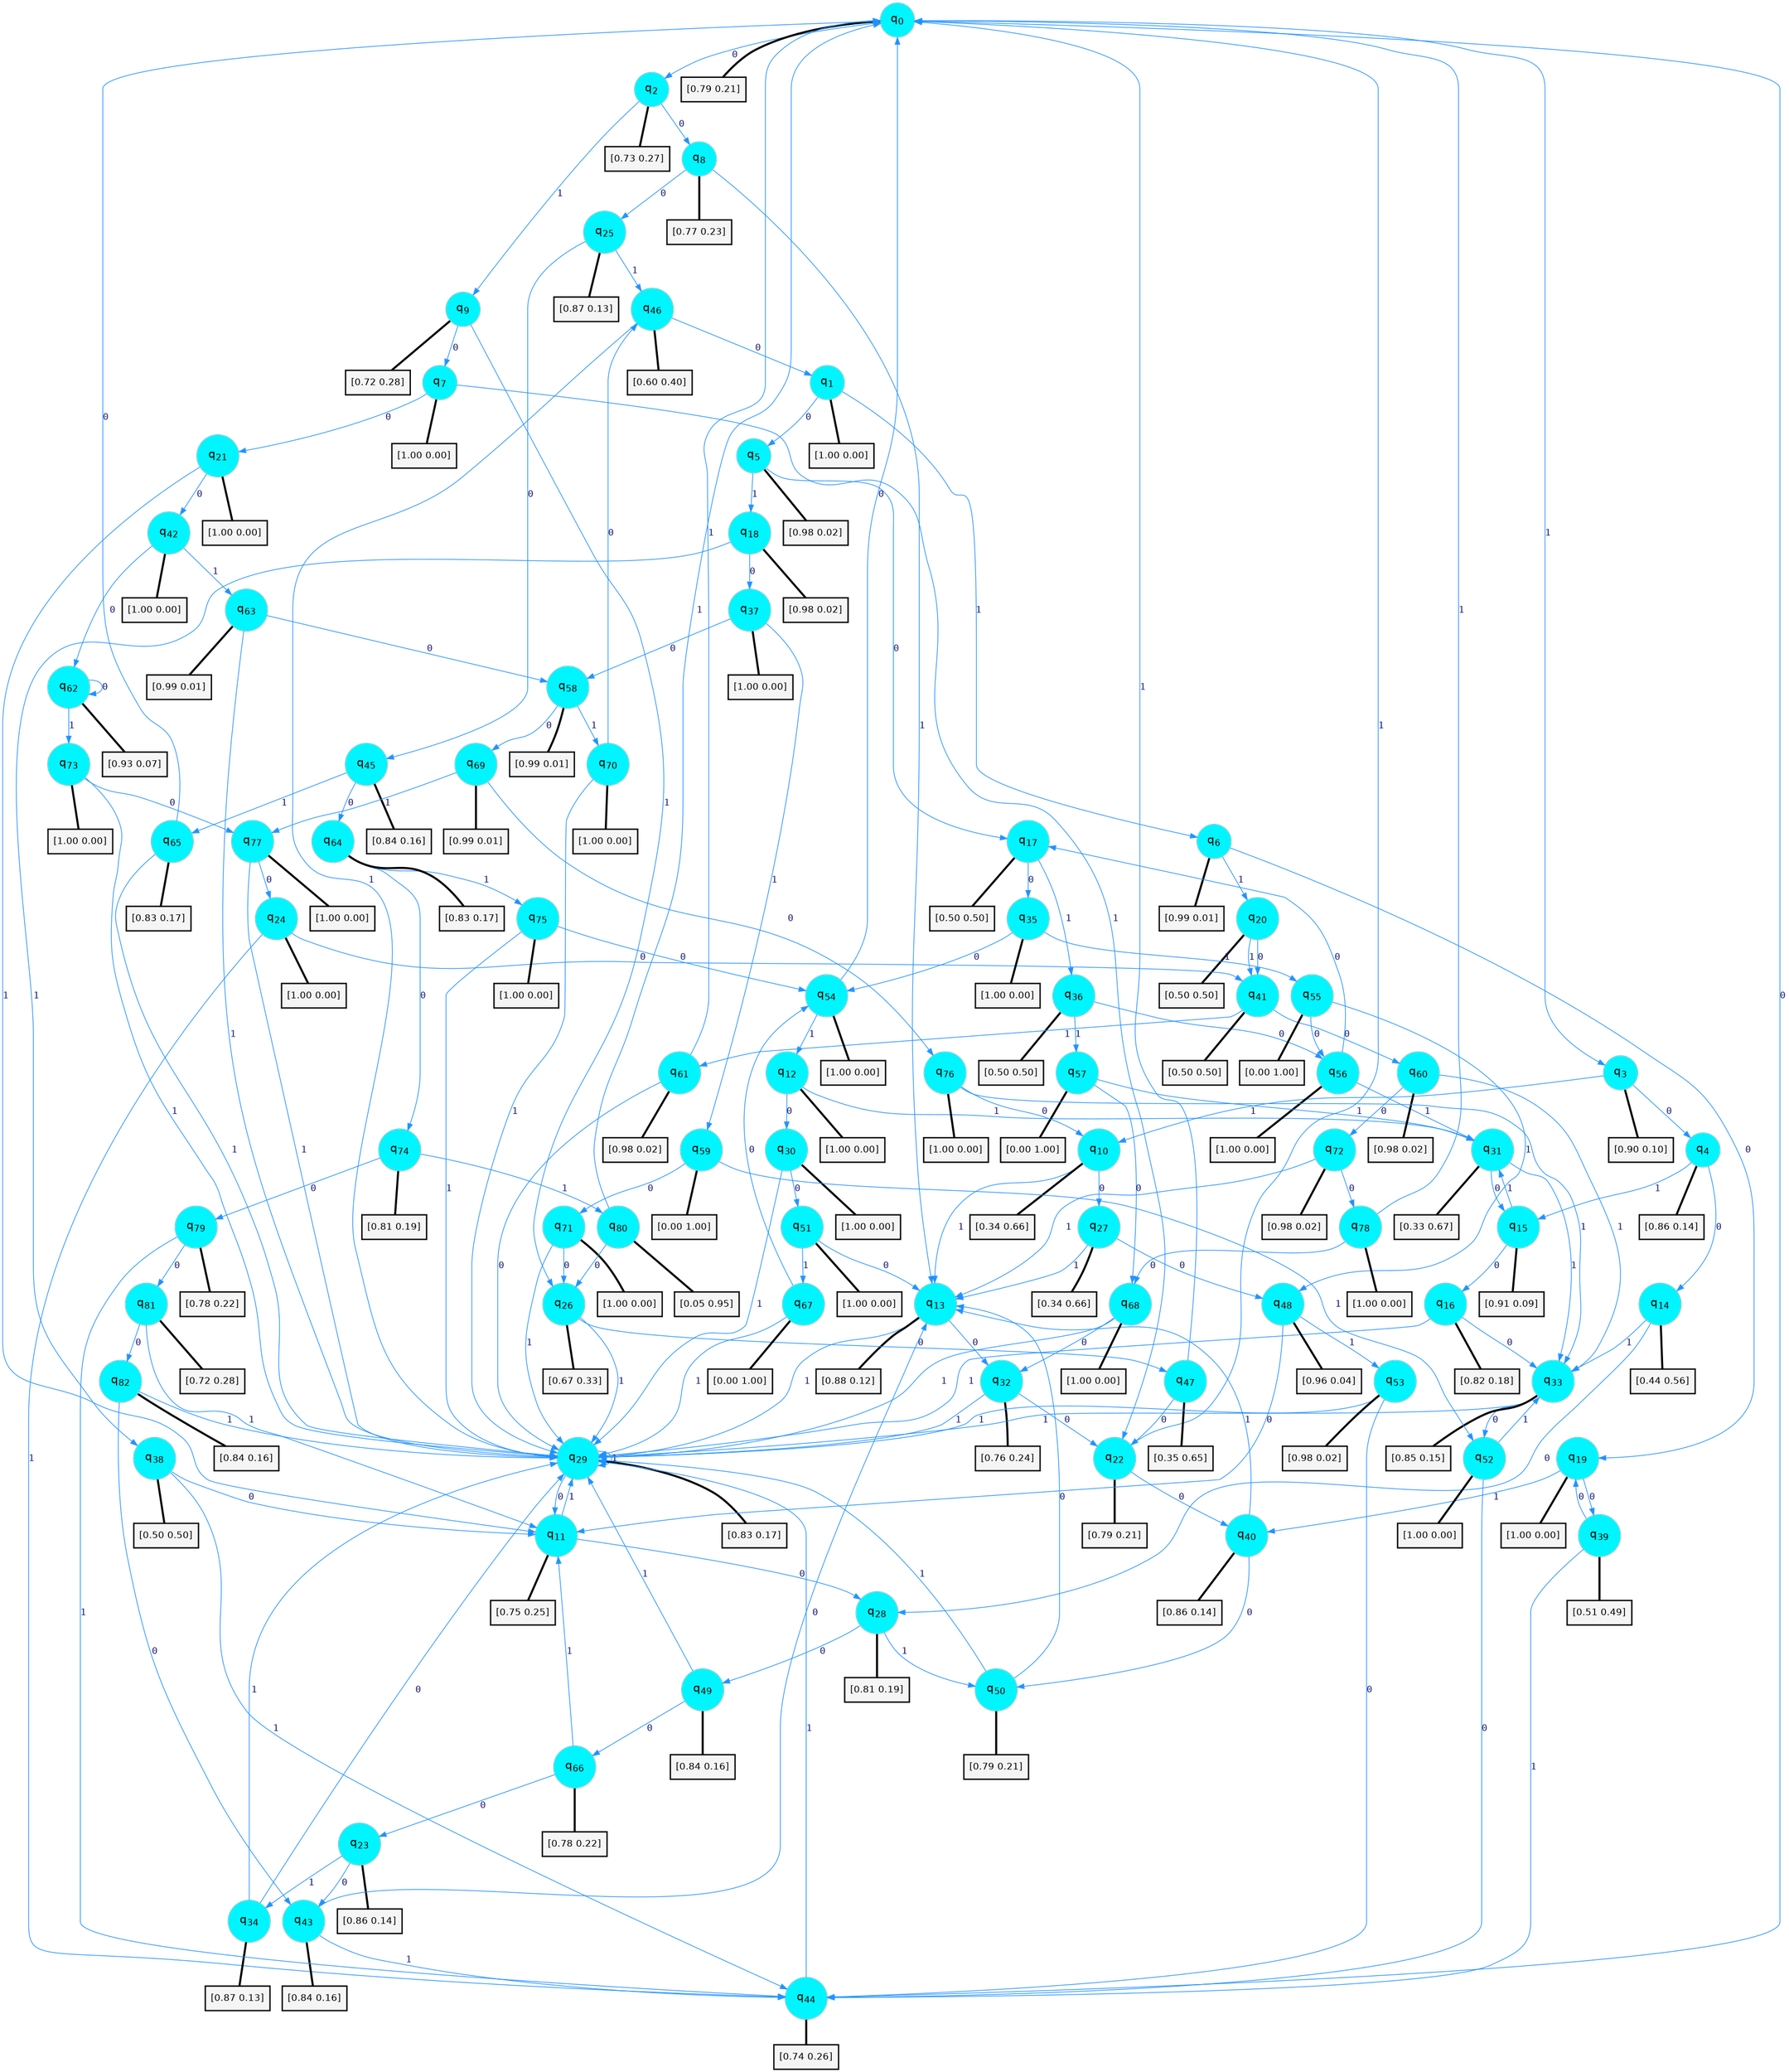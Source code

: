 digraph G {
graph [
bgcolor=transparent, dpi=300, rankdir=TD, size="40,25"];
node [
color=gray, fillcolor=turquoise1, fontcolor=black, fontname=Helvetica, fontsize=16, fontweight=bold, shape=circle, style=filled];
edge [
arrowsize=1, color=dodgerblue1, fontcolor=midnightblue, fontname=courier, fontweight=bold, penwidth=1, style=solid, weight=20];
0[label=<q<SUB>0</SUB>>];
1[label=<q<SUB>1</SUB>>];
2[label=<q<SUB>2</SUB>>];
3[label=<q<SUB>3</SUB>>];
4[label=<q<SUB>4</SUB>>];
5[label=<q<SUB>5</SUB>>];
6[label=<q<SUB>6</SUB>>];
7[label=<q<SUB>7</SUB>>];
8[label=<q<SUB>8</SUB>>];
9[label=<q<SUB>9</SUB>>];
10[label=<q<SUB>10</SUB>>];
11[label=<q<SUB>11</SUB>>];
12[label=<q<SUB>12</SUB>>];
13[label=<q<SUB>13</SUB>>];
14[label=<q<SUB>14</SUB>>];
15[label=<q<SUB>15</SUB>>];
16[label=<q<SUB>16</SUB>>];
17[label=<q<SUB>17</SUB>>];
18[label=<q<SUB>18</SUB>>];
19[label=<q<SUB>19</SUB>>];
20[label=<q<SUB>20</SUB>>];
21[label=<q<SUB>21</SUB>>];
22[label=<q<SUB>22</SUB>>];
23[label=<q<SUB>23</SUB>>];
24[label=<q<SUB>24</SUB>>];
25[label=<q<SUB>25</SUB>>];
26[label=<q<SUB>26</SUB>>];
27[label=<q<SUB>27</SUB>>];
28[label=<q<SUB>28</SUB>>];
29[label=<q<SUB>29</SUB>>];
30[label=<q<SUB>30</SUB>>];
31[label=<q<SUB>31</SUB>>];
32[label=<q<SUB>32</SUB>>];
33[label=<q<SUB>33</SUB>>];
34[label=<q<SUB>34</SUB>>];
35[label=<q<SUB>35</SUB>>];
36[label=<q<SUB>36</SUB>>];
37[label=<q<SUB>37</SUB>>];
38[label=<q<SUB>38</SUB>>];
39[label=<q<SUB>39</SUB>>];
40[label=<q<SUB>40</SUB>>];
41[label=<q<SUB>41</SUB>>];
42[label=<q<SUB>42</SUB>>];
43[label=<q<SUB>43</SUB>>];
44[label=<q<SUB>44</SUB>>];
45[label=<q<SUB>45</SUB>>];
46[label=<q<SUB>46</SUB>>];
47[label=<q<SUB>47</SUB>>];
48[label=<q<SUB>48</SUB>>];
49[label=<q<SUB>49</SUB>>];
50[label=<q<SUB>50</SUB>>];
51[label=<q<SUB>51</SUB>>];
52[label=<q<SUB>52</SUB>>];
53[label=<q<SUB>53</SUB>>];
54[label=<q<SUB>54</SUB>>];
55[label=<q<SUB>55</SUB>>];
56[label=<q<SUB>56</SUB>>];
57[label=<q<SUB>57</SUB>>];
58[label=<q<SUB>58</SUB>>];
59[label=<q<SUB>59</SUB>>];
60[label=<q<SUB>60</SUB>>];
61[label=<q<SUB>61</SUB>>];
62[label=<q<SUB>62</SUB>>];
63[label=<q<SUB>63</SUB>>];
64[label=<q<SUB>64</SUB>>];
65[label=<q<SUB>65</SUB>>];
66[label=<q<SUB>66</SUB>>];
67[label=<q<SUB>67</SUB>>];
68[label=<q<SUB>68</SUB>>];
69[label=<q<SUB>69</SUB>>];
70[label=<q<SUB>70</SUB>>];
71[label=<q<SUB>71</SUB>>];
72[label=<q<SUB>72</SUB>>];
73[label=<q<SUB>73</SUB>>];
74[label=<q<SUB>74</SUB>>];
75[label=<q<SUB>75</SUB>>];
76[label=<q<SUB>76</SUB>>];
77[label=<q<SUB>77</SUB>>];
78[label=<q<SUB>78</SUB>>];
79[label=<q<SUB>79</SUB>>];
80[label=<q<SUB>80</SUB>>];
81[label=<q<SUB>81</SUB>>];
82[label=<q<SUB>82</SUB>>];
83[label="[0.79 0.21]", shape=box,fontcolor=black, fontname=Helvetica, fontsize=14, penwidth=2, fillcolor=whitesmoke,color=black];
84[label="[1.00 0.00]", shape=box,fontcolor=black, fontname=Helvetica, fontsize=14, penwidth=2, fillcolor=whitesmoke,color=black];
85[label="[0.73 0.27]", shape=box,fontcolor=black, fontname=Helvetica, fontsize=14, penwidth=2, fillcolor=whitesmoke,color=black];
86[label="[0.90 0.10]", shape=box,fontcolor=black, fontname=Helvetica, fontsize=14, penwidth=2, fillcolor=whitesmoke,color=black];
87[label="[0.86 0.14]", shape=box,fontcolor=black, fontname=Helvetica, fontsize=14, penwidth=2, fillcolor=whitesmoke,color=black];
88[label="[0.98 0.02]", shape=box,fontcolor=black, fontname=Helvetica, fontsize=14, penwidth=2, fillcolor=whitesmoke,color=black];
89[label="[0.99 0.01]", shape=box,fontcolor=black, fontname=Helvetica, fontsize=14, penwidth=2, fillcolor=whitesmoke,color=black];
90[label="[1.00 0.00]", shape=box,fontcolor=black, fontname=Helvetica, fontsize=14, penwidth=2, fillcolor=whitesmoke,color=black];
91[label="[0.77 0.23]", shape=box,fontcolor=black, fontname=Helvetica, fontsize=14, penwidth=2, fillcolor=whitesmoke,color=black];
92[label="[0.72 0.28]", shape=box,fontcolor=black, fontname=Helvetica, fontsize=14, penwidth=2, fillcolor=whitesmoke,color=black];
93[label="[0.34 0.66]", shape=box,fontcolor=black, fontname=Helvetica, fontsize=14, penwidth=2, fillcolor=whitesmoke,color=black];
94[label="[0.75 0.25]", shape=box,fontcolor=black, fontname=Helvetica, fontsize=14, penwidth=2, fillcolor=whitesmoke,color=black];
95[label="[1.00 0.00]", shape=box,fontcolor=black, fontname=Helvetica, fontsize=14, penwidth=2, fillcolor=whitesmoke,color=black];
96[label="[0.88 0.12]", shape=box,fontcolor=black, fontname=Helvetica, fontsize=14, penwidth=2, fillcolor=whitesmoke,color=black];
97[label="[0.44 0.56]", shape=box,fontcolor=black, fontname=Helvetica, fontsize=14, penwidth=2, fillcolor=whitesmoke,color=black];
98[label="[0.91 0.09]", shape=box,fontcolor=black, fontname=Helvetica, fontsize=14, penwidth=2, fillcolor=whitesmoke,color=black];
99[label="[0.82 0.18]", shape=box,fontcolor=black, fontname=Helvetica, fontsize=14, penwidth=2, fillcolor=whitesmoke,color=black];
100[label="[0.50 0.50]", shape=box,fontcolor=black, fontname=Helvetica, fontsize=14, penwidth=2, fillcolor=whitesmoke,color=black];
101[label="[0.98 0.02]", shape=box,fontcolor=black, fontname=Helvetica, fontsize=14, penwidth=2, fillcolor=whitesmoke,color=black];
102[label="[1.00 0.00]", shape=box,fontcolor=black, fontname=Helvetica, fontsize=14, penwidth=2, fillcolor=whitesmoke,color=black];
103[label="[0.50 0.50]", shape=box,fontcolor=black, fontname=Helvetica, fontsize=14, penwidth=2, fillcolor=whitesmoke,color=black];
104[label="[1.00 0.00]", shape=box,fontcolor=black, fontname=Helvetica, fontsize=14, penwidth=2, fillcolor=whitesmoke,color=black];
105[label="[0.79 0.21]", shape=box,fontcolor=black, fontname=Helvetica, fontsize=14, penwidth=2, fillcolor=whitesmoke,color=black];
106[label="[0.86 0.14]", shape=box,fontcolor=black, fontname=Helvetica, fontsize=14, penwidth=2, fillcolor=whitesmoke,color=black];
107[label="[1.00 0.00]", shape=box,fontcolor=black, fontname=Helvetica, fontsize=14, penwidth=2, fillcolor=whitesmoke,color=black];
108[label="[0.87 0.13]", shape=box,fontcolor=black, fontname=Helvetica, fontsize=14, penwidth=2, fillcolor=whitesmoke,color=black];
109[label="[0.67 0.33]", shape=box,fontcolor=black, fontname=Helvetica, fontsize=14, penwidth=2, fillcolor=whitesmoke,color=black];
110[label="[0.34 0.66]", shape=box,fontcolor=black, fontname=Helvetica, fontsize=14, penwidth=2, fillcolor=whitesmoke,color=black];
111[label="[0.81 0.19]", shape=box,fontcolor=black, fontname=Helvetica, fontsize=14, penwidth=2, fillcolor=whitesmoke,color=black];
112[label="[0.83 0.17]", shape=box,fontcolor=black, fontname=Helvetica, fontsize=14, penwidth=2, fillcolor=whitesmoke,color=black];
113[label="[1.00 0.00]", shape=box,fontcolor=black, fontname=Helvetica, fontsize=14, penwidth=2, fillcolor=whitesmoke,color=black];
114[label="[0.33 0.67]", shape=box,fontcolor=black, fontname=Helvetica, fontsize=14, penwidth=2, fillcolor=whitesmoke,color=black];
115[label="[0.76 0.24]", shape=box,fontcolor=black, fontname=Helvetica, fontsize=14, penwidth=2, fillcolor=whitesmoke,color=black];
116[label="[0.85 0.15]", shape=box,fontcolor=black, fontname=Helvetica, fontsize=14, penwidth=2, fillcolor=whitesmoke,color=black];
117[label="[0.87 0.13]", shape=box,fontcolor=black, fontname=Helvetica, fontsize=14, penwidth=2, fillcolor=whitesmoke,color=black];
118[label="[1.00 0.00]", shape=box,fontcolor=black, fontname=Helvetica, fontsize=14, penwidth=2, fillcolor=whitesmoke,color=black];
119[label="[0.50 0.50]", shape=box,fontcolor=black, fontname=Helvetica, fontsize=14, penwidth=2, fillcolor=whitesmoke,color=black];
120[label="[1.00 0.00]", shape=box,fontcolor=black, fontname=Helvetica, fontsize=14, penwidth=2, fillcolor=whitesmoke,color=black];
121[label="[0.50 0.50]", shape=box,fontcolor=black, fontname=Helvetica, fontsize=14, penwidth=2, fillcolor=whitesmoke,color=black];
122[label="[0.51 0.49]", shape=box,fontcolor=black, fontname=Helvetica, fontsize=14, penwidth=2, fillcolor=whitesmoke,color=black];
123[label="[0.86 0.14]", shape=box,fontcolor=black, fontname=Helvetica, fontsize=14, penwidth=2, fillcolor=whitesmoke,color=black];
124[label="[0.50 0.50]", shape=box,fontcolor=black, fontname=Helvetica, fontsize=14, penwidth=2, fillcolor=whitesmoke,color=black];
125[label="[1.00 0.00]", shape=box,fontcolor=black, fontname=Helvetica, fontsize=14, penwidth=2, fillcolor=whitesmoke,color=black];
126[label="[0.84 0.16]", shape=box,fontcolor=black, fontname=Helvetica, fontsize=14, penwidth=2, fillcolor=whitesmoke,color=black];
127[label="[0.74 0.26]", shape=box,fontcolor=black, fontname=Helvetica, fontsize=14, penwidth=2, fillcolor=whitesmoke,color=black];
128[label="[0.84 0.16]", shape=box,fontcolor=black, fontname=Helvetica, fontsize=14, penwidth=2, fillcolor=whitesmoke,color=black];
129[label="[0.60 0.40]", shape=box,fontcolor=black, fontname=Helvetica, fontsize=14, penwidth=2, fillcolor=whitesmoke,color=black];
130[label="[0.35 0.65]", shape=box,fontcolor=black, fontname=Helvetica, fontsize=14, penwidth=2, fillcolor=whitesmoke,color=black];
131[label="[0.96 0.04]", shape=box,fontcolor=black, fontname=Helvetica, fontsize=14, penwidth=2, fillcolor=whitesmoke,color=black];
132[label="[0.84 0.16]", shape=box,fontcolor=black, fontname=Helvetica, fontsize=14, penwidth=2, fillcolor=whitesmoke,color=black];
133[label="[0.79 0.21]", shape=box,fontcolor=black, fontname=Helvetica, fontsize=14, penwidth=2, fillcolor=whitesmoke,color=black];
134[label="[1.00 0.00]", shape=box,fontcolor=black, fontname=Helvetica, fontsize=14, penwidth=2, fillcolor=whitesmoke,color=black];
135[label="[1.00 0.00]", shape=box,fontcolor=black, fontname=Helvetica, fontsize=14, penwidth=2, fillcolor=whitesmoke,color=black];
136[label="[0.98 0.02]", shape=box,fontcolor=black, fontname=Helvetica, fontsize=14, penwidth=2, fillcolor=whitesmoke,color=black];
137[label="[1.00 0.00]", shape=box,fontcolor=black, fontname=Helvetica, fontsize=14, penwidth=2, fillcolor=whitesmoke,color=black];
138[label="[0.00 1.00]", shape=box,fontcolor=black, fontname=Helvetica, fontsize=14, penwidth=2, fillcolor=whitesmoke,color=black];
139[label="[1.00 0.00]", shape=box,fontcolor=black, fontname=Helvetica, fontsize=14, penwidth=2, fillcolor=whitesmoke,color=black];
140[label="[0.00 1.00]", shape=box,fontcolor=black, fontname=Helvetica, fontsize=14, penwidth=2, fillcolor=whitesmoke,color=black];
141[label="[0.99 0.01]", shape=box,fontcolor=black, fontname=Helvetica, fontsize=14, penwidth=2, fillcolor=whitesmoke,color=black];
142[label="[0.00 1.00]", shape=box,fontcolor=black, fontname=Helvetica, fontsize=14, penwidth=2, fillcolor=whitesmoke,color=black];
143[label="[0.98 0.02]", shape=box,fontcolor=black, fontname=Helvetica, fontsize=14, penwidth=2, fillcolor=whitesmoke,color=black];
144[label="[0.98 0.02]", shape=box,fontcolor=black, fontname=Helvetica, fontsize=14, penwidth=2, fillcolor=whitesmoke,color=black];
145[label="[0.93 0.07]", shape=box,fontcolor=black, fontname=Helvetica, fontsize=14, penwidth=2, fillcolor=whitesmoke,color=black];
146[label="[0.99 0.01]", shape=box,fontcolor=black, fontname=Helvetica, fontsize=14, penwidth=2, fillcolor=whitesmoke,color=black];
147[label="[0.83 0.17]", shape=box,fontcolor=black, fontname=Helvetica, fontsize=14, penwidth=2, fillcolor=whitesmoke,color=black];
148[label="[0.83 0.17]", shape=box,fontcolor=black, fontname=Helvetica, fontsize=14, penwidth=2, fillcolor=whitesmoke,color=black];
149[label="[0.78 0.22]", shape=box,fontcolor=black, fontname=Helvetica, fontsize=14, penwidth=2, fillcolor=whitesmoke,color=black];
150[label="[0.00 1.00]", shape=box,fontcolor=black, fontname=Helvetica, fontsize=14, penwidth=2, fillcolor=whitesmoke,color=black];
151[label="[1.00 0.00]", shape=box,fontcolor=black, fontname=Helvetica, fontsize=14, penwidth=2, fillcolor=whitesmoke,color=black];
152[label="[0.99 0.01]", shape=box,fontcolor=black, fontname=Helvetica, fontsize=14, penwidth=2, fillcolor=whitesmoke,color=black];
153[label="[1.00 0.00]", shape=box,fontcolor=black, fontname=Helvetica, fontsize=14, penwidth=2, fillcolor=whitesmoke,color=black];
154[label="[1.00 0.00]", shape=box,fontcolor=black, fontname=Helvetica, fontsize=14, penwidth=2, fillcolor=whitesmoke,color=black];
155[label="[0.98 0.02]", shape=box,fontcolor=black, fontname=Helvetica, fontsize=14, penwidth=2, fillcolor=whitesmoke,color=black];
156[label="[1.00 0.00]", shape=box,fontcolor=black, fontname=Helvetica, fontsize=14, penwidth=2, fillcolor=whitesmoke,color=black];
157[label="[0.81 0.19]", shape=box,fontcolor=black, fontname=Helvetica, fontsize=14, penwidth=2, fillcolor=whitesmoke,color=black];
158[label="[1.00 0.00]", shape=box,fontcolor=black, fontname=Helvetica, fontsize=14, penwidth=2, fillcolor=whitesmoke,color=black];
159[label="[1.00 0.00]", shape=box,fontcolor=black, fontname=Helvetica, fontsize=14, penwidth=2, fillcolor=whitesmoke,color=black];
160[label="[1.00 0.00]", shape=box,fontcolor=black, fontname=Helvetica, fontsize=14, penwidth=2, fillcolor=whitesmoke,color=black];
161[label="[1.00 0.00]", shape=box,fontcolor=black, fontname=Helvetica, fontsize=14, penwidth=2, fillcolor=whitesmoke,color=black];
162[label="[0.78 0.22]", shape=box,fontcolor=black, fontname=Helvetica, fontsize=14, penwidth=2, fillcolor=whitesmoke,color=black];
163[label="[0.05 0.95]", shape=box,fontcolor=black, fontname=Helvetica, fontsize=14, penwidth=2, fillcolor=whitesmoke,color=black];
164[label="[0.72 0.28]", shape=box,fontcolor=black, fontname=Helvetica, fontsize=14, penwidth=2, fillcolor=whitesmoke,color=black];
165[label="[0.84 0.16]", shape=box,fontcolor=black, fontname=Helvetica, fontsize=14, penwidth=2, fillcolor=whitesmoke,color=black];
0->2 [label=0];
0->3 [label=1];
0->83 [arrowhead=none, penwidth=3,color=black];
1->5 [label=0];
1->6 [label=1];
1->84 [arrowhead=none, penwidth=3,color=black];
2->8 [label=0];
2->9 [label=1];
2->85 [arrowhead=none, penwidth=3,color=black];
3->4 [label=0];
3->10 [label=1];
3->86 [arrowhead=none, penwidth=3,color=black];
4->14 [label=0];
4->15 [label=1];
4->87 [arrowhead=none, penwidth=3,color=black];
5->17 [label=0];
5->18 [label=1];
5->88 [arrowhead=none, penwidth=3,color=black];
6->19 [label=0];
6->20 [label=1];
6->89 [arrowhead=none, penwidth=3,color=black];
7->21 [label=0];
7->22 [label=1];
7->90 [arrowhead=none, penwidth=3,color=black];
8->25 [label=0];
8->13 [label=1];
8->91 [arrowhead=none, penwidth=3,color=black];
9->7 [label=0];
9->26 [label=1];
9->92 [arrowhead=none, penwidth=3,color=black];
10->27 [label=0];
10->13 [label=1];
10->93 [arrowhead=none, penwidth=3,color=black];
11->28 [label=0];
11->29 [label=1];
11->94 [arrowhead=none, penwidth=3,color=black];
12->30 [label=0];
12->31 [label=1];
12->95 [arrowhead=none, penwidth=3,color=black];
13->32 [label=0];
13->29 [label=1];
13->96 [arrowhead=none, penwidth=3,color=black];
14->28 [label=0];
14->33 [label=1];
14->97 [arrowhead=none, penwidth=3,color=black];
15->16 [label=0];
15->31 [label=1];
15->98 [arrowhead=none, penwidth=3,color=black];
16->33 [label=0];
16->29 [label=1];
16->99 [arrowhead=none, penwidth=3,color=black];
17->35 [label=0];
17->36 [label=1];
17->100 [arrowhead=none, penwidth=3,color=black];
18->37 [label=0];
18->38 [label=1];
18->101 [arrowhead=none, penwidth=3,color=black];
19->39 [label=0];
19->40 [label=1];
19->102 [arrowhead=none, penwidth=3,color=black];
20->41 [label=0];
20->41 [label=1];
20->103 [arrowhead=none, penwidth=3,color=black];
21->42 [label=0];
21->11 [label=1];
21->104 [arrowhead=none, penwidth=3,color=black];
22->40 [label=0];
22->0 [label=1];
22->105 [arrowhead=none, penwidth=3,color=black];
23->43 [label=0];
23->34 [label=1];
23->106 [arrowhead=none, penwidth=3,color=black];
24->41 [label=0];
24->44 [label=1];
24->107 [arrowhead=none, penwidth=3,color=black];
25->45 [label=0];
25->46 [label=1];
25->108 [arrowhead=none, penwidth=3,color=black];
26->47 [label=0];
26->29 [label=1];
26->109 [arrowhead=none, penwidth=3,color=black];
27->48 [label=0];
27->13 [label=1];
27->110 [arrowhead=none, penwidth=3,color=black];
28->49 [label=0];
28->50 [label=1];
28->111 [arrowhead=none, penwidth=3,color=black];
29->11 [label=0];
29->29 [label=1];
29->112 [arrowhead=none, penwidth=3,color=black];
30->51 [label=0];
30->29 [label=1];
30->113 [arrowhead=none, penwidth=3,color=black];
31->15 [label=0];
31->33 [label=1];
31->114 [arrowhead=none, penwidth=3,color=black];
32->22 [label=0];
32->29 [label=1];
32->115 [arrowhead=none, penwidth=3,color=black];
33->52 [label=0];
33->29 [label=1];
33->116 [arrowhead=none, penwidth=3,color=black];
34->29 [label=0];
34->29 [label=1];
34->117 [arrowhead=none, penwidth=3,color=black];
35->54 [label=0];
35->55 [label=1];
35->118 [arrowhead=none, penwidth=3,color=black];
36->56 [label=0];
36->57 [label=1];
36->119 [arrowhead=none, penwidth=3,color=black];
37->58 [label=0];
37->59 [label=1];
37->120 [arrowhead=none, penwidth=3,color=black];
38->11 [label=0];
38->44 [label=1];
38->121 [arrowhead=none, penwidth=3,color=black];
39->19 [label=0];
39->44 [label=1];
39->122 [arrowhead=none, penwidth=3,color=black];
40->50 [label=0];
40->13 [label=1];
40->123 [arrowhead=none, penwidth=3,color=black];
41->60 [label=0];
41->61 [label=1];
41->124 [arrowhead=none, penwidth=3,color=black];
42->62 [label=0];
42->63 [label=1];
42->125 [arrowhead=none, penwidth=3,color=black];
43->13 [label=0];
43->44 [label=1];
43->126 [arrowhead=none, penwidth=3,color=black];
44->0 [label=0];
44->29 [label=1];
44->127 [arrowhead=none, penwidth=3,color=black];
45->64 [label=0];
45->65 [label=1];
45->128 [arrowhead=none, penwidth=3,color=black];
46->1 [label=0];
46->29 [label=1];
46->129 [arrowhead=none, penwidth=3,color=black];
47->22 [label=0];
47->0 [label=1];
47->130 [arrowhead=none, penwidth=3,color=black];
48->11 [label=0];
48->53 [label=1];
48->131 [arrowhead=none, penwidth=3,color=black];
49->66 [label=0];
49->29 [label=1];
49->132 [arrowhead=none, penwidth=3,color=black];
50->13 [label=0];
50->29 [label=1];
50->133 [arrowhead=none, penwidth=3,color=black];
51->13 [label=0];
51->67 [label=1];
51->134 [arrowhead=none, penwidth=3,color=black];
52->44 [label=0];
52->33 [label=1];
52->135 [arrowhead=none, penwidth=3,color=black];
53->44 [label=0];
53->29 [label=1];
53->136 [arrowhead=none, penwidth=3,color=black];
54->0 [label=0];
54->12 [label=1];
54->137 [arrowhead=none, penwidth=3,color=black];
55->56 [label=0];
55->48 [label=1];
55->138 [arrowhead=none, penwidth=3,color=black];
56->17 [label=0];
56->31 [label=1];
56->139 [arrowhead=none, penwidth=3,color=black];
57->68 [label=0];
57->31 [label=1];
57->140 [arrowhead=none, penwidth=3,color=black];
58->69 [label=0];
58->70 [label=1];
58->141 [arrowhead=none, penwidth=3,color=black];
59->71 [label=0];
59->52 [label=1];
59->142 [arrowhead=none, penwidth=3,color=black];
60->72 [label=0];
60->33 [label=1];
60->143 [arrowhead=none, penwidth=3,color=black];
61->29 [label=0];
61->0 [label=1];
61->144 [arrowhead=none, penwidth=3,color=black];
62->62 [label=0];
62->73 [label=1];
62->145 [arrowhead=none, penwidth=3,color=black];
63->58 [label=0];
63->29 [label=1];
63->146 [arrowhead=none, penwidth=3,color=black];
64->74 [label=0];
64->75 [label=1];
64->147 [arrowhead=none, penwidth=3,color=black];
65->0 [label=0];
65->29 [label=1];
65->148 [arrowhead=none, penwidth=3,color=black];
66->23 [label=0];
66->11 [label=1];
66->149 [arrowhead=none, penwidth=3,color=black];
67->54 [label=0];
67->29 [label=1];
67->150 [arrowhead=none, penwidth=3,color=black];
68->32 [label=0];
68->29 [label=1];
68->151 [arrowhead=none, penwidth=3,color=black];
69->76 [label=0];
69->77 [label=1];
69->152 [arrowhead=none, penwidth=3,color=black];
70->46 [label=0];
70->29 [label=1];
70->153 [arrowhead=none, penwidth=3,color=black];
71->26 [label=0];
71->29 [label=1];
71->154 [arrowhead=none, penwidth=3,color=black];
72->78 [label=0];
72->13 [label=1];
72->155 [arrowhead=none, penwidth=3,color=black];
73->77 [label=0];
73->29 [label=1];
73->156 [arrowhead=none, penwidth=3,color=black];
74->79 [label=0];
74->80 [label=1];
74->157 [arrowhead=none, penwidth=3,color=black];
75->54 [label=0];
75->29 [label=1];
75->158 [arrowhead=none, penwidth=3,color=black];
76->10 [label=0];
76->33 [label=1];
76->159 [arrowhead=none, penwidth=3,color=black];
77->24 [label=0];
77->29 [label=1];
77->160 [arrowhead=none, penwidth=3,color=black];
78->68 [label=0];
78->0 [label=1];
78->161 [arrowhead=none, penwidth=3,color=black];
79->81 [label=0];
79->44 [label=1];
79->162 [arrowhead=none, penwidth=3,color=black];
80->26 [label=0];
80->0 [label=1];
80->163 [arrowhead=none, penwidth=3,color=black];
81->82 [label=0];
81->11 [label=1];
81->164 [arrowhead=none, penwidth=3,color=black];
82->43 [label=0];
82->29 [label=1];
82->165 [arrowhead=none, penwidth=3,color=black];
}
